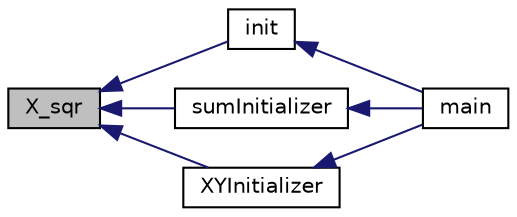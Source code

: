 digraph "X_sqr"
{
 // INTERACTIVE_SVG=YES
  edge [fontname="Helvetica",fontsize="10",labelfontname="Helvetica",labelfontsize="10"];
  node [fontname="Helvetica",fontsize="10",shape=record];
  rankdir="LR";
  Node50 [label="X_sqr",height=0.2,width=0.4,color="black", fillcolor="grey75", style="filled", fontcolor="black"];
  Node50 -> Node51 [dir="back",color="midnightblue",fontsize="10",style="solid",fontname="Helvetica"];
  Node51 [label="init",height=0.2,width=0.4,color="black", fillcolor="white", style="filled",URL="$_seg_least_8cpp.html#a02fd73d861ef2e4aabb38c0c9ff82947",tooltip="helper function to update values in X, Y, Xy and X_sqr "];
  Node51 -> Node52 [dir="back",color="midnightblue",fontsize="10",style="solid",fontname="Helvetica"];
  Node52 [label="main",height=0.2,width=0.4,color="black", fillcolor="white", style="filled",URL="$_seg_least_8cpp.html#ae66f6b31b5ad750f1fe042a706a4e3d4"];
  Node50 -> Node53 [dir="back",color="midnightblue",fontsize="10",style="solid",fontname="Helvetica"];
  Node53 [label="sumInitializer",height=0.2,width=0.4,color="black", fillcolor="white", style="filled",URL="$_seg_least_8cpp.html#a0b4b1bb4f7756636f938542bcca1df6c",tooltip="driver code "];
  Node53 -> Node52 [dir="back",color="midnightblue",fontsize="10",style="solid",fontname="Helvetica"];
  Node50 -> Node54 [dir="back",color="midnightblue",fontsize="10",style="solid",fontname="Helvetica"];
  Node54 [label="XYInitializer",height=0.2,width=0.4,color="black", fillcolor="white", style="filled",URL="$_seg_least_8cpp.html#abb1200c8321b04faac36e48129423db0",tooltip="helper function to updare sum_x, sum_y, sum_xy, sum_x_sqr "];
  Node54 -> Node52 [dir="back",color="midnightblue",fontsize="10",style="solid",fontname="Helvetica"];
}
